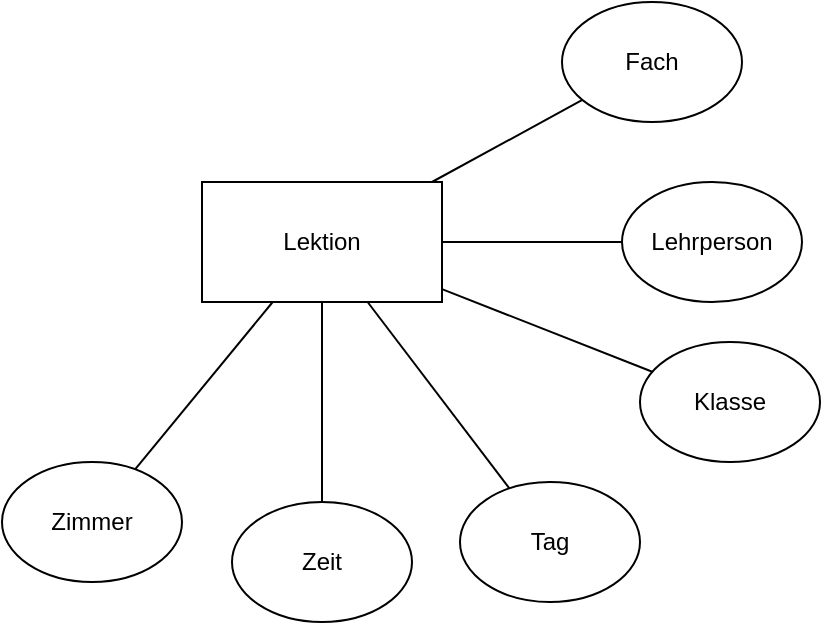 <mxfile version="20.2.3" type="device"><diagram id="enmJc1FeRGtSvFT_6tpE" name="Seite-1"><mxGraphModel dx="881" dy="448" grid="1" gridSize="10" guides="1" tooltips="1" connect="1" arrows="1" fold="1" page="1" pageScale="1" pageWidth="827" pageHeight="1169" math="0" shadow="0"><root><mxCell id="0"/><mxCell id="1" parent="0"/><mxCell id="sis7A--s6ZA_8In0UNGS-1" value="Lektion" style="rounded=0;whiteSpace=wrap;html=1;" vertex="1" parent="1"><mxGeometry x="150" y="130" width="120" height="60" as="geometry"/></mxCell><mxCell id="sis7A--s6ZA_8In0UNGS-7" value="Zimmer" style="ellipse;whiteSpace=wrap;html=1;" vertex="1" parent="1"><mxGeometry x="50" y="270" width="90" height="60" as="geometry"/></mxCell><mxCell id="sis7A--s6ZA_8In0UNGS-8" value="" style="endArrow=none;html=1;rounded=0;" edge="1" parent="1" source="sis7A--s6ZA_8In0UNGS-7" target="sis7A--s6ZA_8In0UNGS-1"><mxGeometry width="50" height="50" relative="1" as="geometry"><mxPoint x="430" y="250" as="sourcePoint"/><mxPoint x="480" y="200" as="targetPoint"/></mxGeometry></mxCell><mxCell id="sis7A--s6ZA_8In0UNGS-9" value="Zeit" style="ellipse;whiteSpace=wrap;html=1;" vertex="1" parent="1"><mxGeometry x="165" y="290" width="90" height="60" as="geometry"/></mxCell><mxCell id="sis7A--s6ZA_8In0UNGS-11" value="Klasse" style="ellipse;whiteSpace=wrap;html=1;" vertex="1" parent="1"><mxGeometry x="369" y="210" width="90" height="60" as="geometry"/></mxCell><mxCell id="sis7A--s6ZA_8In0UNGS-12" value="" style="endArrow=none;html=1;rounded=0;" edge="1" parent="1" source="sis7A--s6ZA_8In0UNGS-11" target="sis7A--s6ZA_8In0UNGS-1"><mxGeometry width="50" height="50" relative="1" as="geometry"><mxPoint x="220" y="300" as="sourcePoint"/><mxPoint x="220" y="200" as="targetPoint"/></mxGeometry></mxCell><mxCell id="sis7A--s6ZA_8In0UNGS-13" value="" style="endArrow=none;html=1;rounded=0;" edge="1" parent="1" source="sis7A--s6ZA_8In0UNGS-9" target="sis7A--s6ZA_8In0UNGS-1"><mxGeometry width="50" height="50" relative="1" as="geometry"><mxPoint x="126.664" y="283.705" as="sourcePoint"/><mxPoint x="195.357" y="200" as="targetPoint"/></mxGeometry></mxCell><mxCell id="sis7A--s6ZA_8In0UNGS-15" value="Tag" style="ellipse;whiteSpace=wrap;html=1;" vertex="1" parent="1"><mxGeometry x="279" y="280" width="90" height="60" as="geometry"/></mxCell><mxCell id="sis7A--s6ZA_8In0UNGS-16" value="Lehrperson" style="ellipse;whiteSpace=wrap;html=1;" vertex="1" parent="1"><mxGeometry x="360" y="130" width="90" height="60" as="geometry"/></mxCell><mxCell id="sis7A--s6ZA_8In0UNGS-17" value="" style="endArrow=none;html=1;rounded=0;" edge="1" parent="1" source="sis7A--s6ZA_8In0UNGS-1" target="sis7A--s6ZA_8In0UNGS-16"><mxGeometry width="50" height="50" relative="1" as="geometry"><mxPoint x="320" y="250" as="sourcePoint"/><mxPoint x="370" y="200" as="targetPoint"/></mxGeometry></mxCell><mxCell id="sis7A--s6ZA_8In0UNGS-18" value="" style="endArrow=none;html=1;rounded=0;" edge="1" parent="1" source="sis7A--s6ZA_8In0UNGS-15" target="sis7A--s6ZA_8In0UNGS-1"><mxGeometry width="50" height="50" relative="1" as="geometry"><mxPoint x="220" y="300" as="sourcePoint"/><mxPoint x="220" y="200" as="targetPoint"/></mxGeometry></mxCell><mxCell id="sis7A--s6ZA_8In0UNGS-20" value="Fach" style="ellipse;whiteSpace=wrap;html=1;" vertex="1" parent="1"><mxGeometry x="330" y="40" width="90" height="60" as="geometry"/></mxCell><mxCell id="sis7A--s6ZA_8In0UNGS-21" value="" style="endArrow=none;html=1;rounded=0;" edge="1" parent="1" source="sis7A--s6ZA_8In0UNGS-1" target="sis7A--s6ZA_8In0UNGS-20"><mxGeometry width="50" height="50" relative="1" as="geometry"><mxPoint x="280" y="170" as="sourcePoint"/><mxPoint x="370" y="170" as="targetPoint"/></mxGeometry></mxCell></root></mxGraphModel></diagram></mxfile>